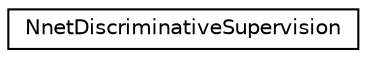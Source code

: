 digraph "Graphical Class Hierarchy"
{
  edge [fontname="Helvetica",fontsize="10",labelfontname="Helvetica",labelfontsize="10"];
  node [fontname="Helvetica",fontsize="10",shape=record];
  rankdir="LR";
  Node0 [label="NnetDiscriminativeSupervision",height=0.2,width=0.4,color="black", fillcolor="white", style="filled",URL="$structkaldi_1_1nnet3_1_1NnetDiscriminativeSupervision.html"];
}
